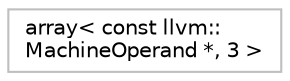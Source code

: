 digraph "Graphical Class Hierarchy"
{
 // LATEX_PDF_SIZE
  bgcolor="transparent";
  edge [fontname="Helvetica",fontsize="10",labelfontname="Helvetica",labelfontsize="10"];
  node [fontname="Helvetica",fontsize="10",shape=record];
  rankdir="LR";
  Node0 [label="array\< const llvm::\lMachineOperand *, 3 \>",height=0.2,width=0.4,color="grey75",tooltip=" "];
}
